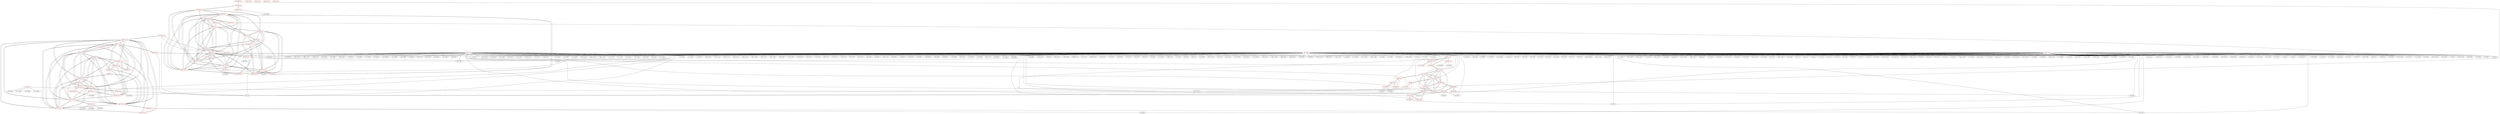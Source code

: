 graph {
	468 [label="(468) T11_T1" color=red]
	480 [label="(480) R24_T1"]
	488 [label="(488) R28_T1_T"]
	484 [label="(484) R32_t1"]
	469 [label="(469) T12_T1" color=red]
	485 [label="(485) R33_T1"]
	478 [label="(478) R29_T1"]
	479 [label="(479) R25_T1"]
	470 [label="(470) T13_T1" color=red]
	482 [label="(482) R30_T1"]
	486 [label="(486) R34_T1"]
	481 [label="(481) R26_T1"]
	471 [label="(471) T14_T1" color=red]
	483 [label="(483) R31_T1"]
	491 [label="(491) R80_P3"]
	474 [label="(474) T17_T1"]
	487 [label="(487) R35_T1"]
	473 [label="(473) T16_T1"]
	472 [label="(472) T15_T1"]
	472 [label="(472) T15_T1" color=red]
	484 [label="(484) R32_t1"]
	491 [label="(491) R80_P3"]
	474 [label="(474) T17_T1"]
	487 [label="(487) R35_T1"]
	473 [label="(473) T16_T1"]
	471 [label="(471) T14_T1"]
	473 [label="(473) T16_T1" color=red]
	485 [label="(485) R33_T1"]
	491 [label="(491) R80_P3"]
	474 [label="(474) T17_T1"]
	487 [label="(487) R35_T1"]
	472 [label="(472) T15_T1"]
	471 [label="(471) T14_T1"]
	474 [label="(474) T17_T1" color=red]
	486 [label="(486) R34_T1"]
	491 [label="(491) R80_P3"]
	487 [label="(487) R35_T1"]
	473 [label="(473) T16_T1"]
	472 [label="(472) T15_T1"]
	471 [label="(471) T14_T1"]
	475 [label="(475) R23_T1" color=red]
	321 [label="(321) JP902"]
	316 [label="(316) R910"]
	347 [label="(347) C906"]
	314 [label="(314) FB902"]
	467 [label="(467) T10_T1"]
	476 [label="(476) R27_T1" color=red]
	467 [label="(467) T10_T1"]
	483 [label="(483) R31_T1"]
	477 [label="(477) R28_T1" color=red]
	488 [label="(488) R28_T1_T"]
	478 [label="(478) R29_T1" color=red]
	485 [label="(485) R33_T1"]
	469 [label="(469) T12_T1"]
	479 [label="(479) R25_T1" color=red]
	148 [label="(148) J502"]
	144 [label="(144) FB501"]
	469 [label="(469) T12_T1"]
	480 [label="(480) R24_T1" color=red]
	132 [label="(132) JP405"]
	108 [label="(108) R415"]
	468 [label="(468) T11_T1"]
	481 [label="(481) R26_T1" color=red]
	60 [label="(60) U303"]
	470 [label="(470) T13_T1"]
	482 [label="(482) R30_T1" color=red]
	486 [label="(486) R34_T1"]
	470 [label="(470) T13_T1"]
	483 [label="(483) R31_T1" color=red]
	467 [label="(467) T10_T1"]
	476 [label="(476) R27_T1"]
	471 [label="(471) T14_T1"]
	484 [label="(484) R32_t1" color=red]
	472 [label="(472) T15_T1"]
	468 [label="(468) T11_T1"]
	488 [label="(488) R28_T1_T"]
	485 [label="(485) R33_T1" color=red]
	473 [label="(473) T16_T1"]
	478 [label="(478) R29_T1"]
	469 [label="(469) T12_T1"]
	486 [label="(486) R34_T1" color=red]
	474 [label="(474) T17_T1"]
	482 [label="(482) R30_T1"]
	470 [label="(470) T13_T1"]
	487 [label="(487) R35_T1" color=red]
	491 [label="(491) R80_P3"]
	474 [label="(474) T17_T1"]
	473 [label="(473) T16_T1"]
	472 [label="(472) T15_T1"]
	471 [label="(471) T14_T1"]
	488 [label="(488) R28_T1_T" color=red]
	468 [label="(468) T11_T1"]
	484 [label="(484) R32_t1"]
	477 [label="(477) R28_T1"]
	489 [label="(489) T80_P3" color=red]
	490 [label="(490) R81_P3"]
	492 [label="(492) R82_P3"]
	491 [label="(491) R80_P3"]
	490 [label="(490) R81_P3" color=red]
	37 [label="(37) SW201"]
	38 [label="(38) D201"]
	40 [label="(40) U201"]
	26 [label="(26) C210"]
	489 [label="(489) T80_P3"]
	491 [label="(491) R80_P3" color=red]
	474 [label="(474) T17_T1"]
	487 [label="(487) R35_T1"]
	473 [label="(473) T16_T1"]
	472 [label="(472) T15_T1"]
	471 [label="(471) T14_T1"]
	489 [label="(489) T80_P3"]
	492 [label="(492) R82_P3" color=red]
	28 [label="(28) R206"]
	489 [label="(489) T80_P3"]
	493 [label="(493) T10_T1_2" color=red]
	501 [label="(501) R23_T1_2"]
	509 [label="(509) R31_T1_2"]
	502 [label="(502) R27_T1_2"]
	499 [label="(499) T16_T1_2"]
	500 [label="(500) T17_T1_2"]
	498 [label="(498) T15_T1_2"]
	495 [label="(495) T12_T1_2"]
	497 [label="(497) T14_T1_2"]
	496 [label="(496) T13_T1_2"]
	494 [label="(494) T11_T1_2"]
	494 [label="(494) T11_T1_2" color=red]
	506 [label="(506) R24_T1_2"]
	503 [label="(503) R28_T1_2"]
	510 [label="(510) R32_t1_2"]
	493 [label="(493) T10_T1_2"]
	499 [label="(499) T16_T1_2"]
	500 [label="(500) T17_T1_2"]
	498 [label="(498) T15_T1_2"]
	495 [label="(495) T12_T1_2"]
	497 [label="(497) T14_T1_2"]
	496 [label="(496) T13_T1_2"]
	495 [label="(495) T12_T1_2" color=red]
	511 [label="(511) R33_T1_2"]
	504 [label="(504) R29_T1_2"]
	505 [label="(505) R25_T1_2"]
	493 [label="(493) T10_T1_2"]
	499 [label="(499) T16_T1_2"]
	500 [label="(500) T17_T1_2"]
	498 [label="(498) T15_T1_2"]
	497 [label="(497) T14_T1_2"]
	496 [label="(496) T13_T1_2"]
	494 [label="(494) T11_T1_2"]
	496 [label="(496) T13_T1_2" color=red]
	508 [label="(508) R30_T1_2"]
	514 [label="(514) R34_T1_T_2"]
	507 [label="(507) R26_T1_2"]
	493 [label="(493) T10_T1_2"]
	499 [label="(499) T16_T1_2"]
	500 [label="(500) T17_T1_2"]
	498 [label="(498) T15_T1_2"]
	495 [label="(495) T12_T1_2"]
	497 [label="(497) T14_T1_2"]
	494 [label="(494) T11_T1_2"]
	497 [label="(497) T14_T1_2" color=red]
	493 [label="(493) T10_T1_2"]
	499 [label="(499) T16_T1_2"]
	500 [label="(500) T17_T1_2"]
	498 [label="(498) T15_T1_2"]
	495 [label="(495) T12_T1_2"]
	496 [label="(496) T13_T1_2"]
	494 [label="(494) T11_T1_2"]
	509 [label="(509) R31_T1_2"]
	517 [label="(517) R80_P3_2"]
	513 [label="(513) R35_T1_2"]
	498 [label="(498) T15_T1_2" color=red]
	510 [label="(510) R32_t1_2"]
	493 [label="(493) T10_T1_2"]
	499 [label="(499) T16_T1_2"]
	500 [label="(500) T17_T1_2"]
	495 [label="(495) T12_T1_2"]
	497 [label="(497) T14_T1_2"]
	496 [label="(496) T13_T1_2"]
	494 [label="(494) T11_T1_2"]
	517 [label="(517) R80_P3_2"]
	513 [label="(513) R35_T1_2"]
	499 [label="(499) T16_T1_2" color=red]
	511 [label="(511) R33_T1_2"]
	493 [label="(493) T10_T1_2"]
	500 [label="(500) T17_T1_2"]
	498 [label="(498) T15_T1_2"]
	495 [label="(495) T12_T1_2"]
	497 [label="(497) T14_T1_2"]
	496 [label="(496) T13_T1_2"]
	494 [label="(494) T11_T1_2"]
	517 [label="(517) R80_P3_2"]
	513 [label="(513) R35_T1_2"]
	500 [label="(500) T17_T1_2" color=red]
	512 [label="(512) R34_T1_2"]
	493 [label="(493) T10_T1_2"]
	499 [label="(499) T16_T1_2"]
	498 [label="(498) T15_T1_2"]
	495 [label="(495) T12_T1_2"]
	497 [label="(497) T14_T1_2"]
	496 [label="(496) T13_T1_2"]
	494 [label="(494) T11_T1_2"]
	517 [label="(517) R80_P3_2"]
	513 [label="(513) R35_T1_2"]
	501 [label="(501) R23_T1_2" color=red]
	434 [label="(434) U1302"]
	493 [label="(493) T10_T1_2"]
	502 [label="(502) R27_T1_2" color=red]
	508 [label="(508) R30_T1_2"]
	513 [label="(513) R35_T1_2"]
	504 [label="(504) R29_T1_2"]
	503 [label="(503) R28_T1_2"]
	493 [label="(493) T10_T1_2"]
	509 [label="(509) R31_T1_2"]
	503 [label="(503) R28_T1_2" color=red]
	508 [label="(508) R30_T1_2"]
	513 [label="(513) R35_T1_2"]
	504 [label="(504) R29_T1_2"]
	502 [label="(502) R27_T1_2"]
	494 [label="(494) T11_T1_2"]
	510 [label="(510) R32_t1_2"]
	504 [label="(504) R29_T1_2" color=red]
	508 [label="(508) R30_T1_2"]
	513 [label="(513) R35_T1_2"]
	503 [label="(503) R28_T1_2"]
	502 [label="(502) R27_T1_2"]
	511 [label="(511) R33_T1_2"]
	495 [label="(495) T12_T1_2"]
	505 [label="(505) R25_T1_2" color=red]
	268 [label="(268) D811"]
	273 [label="(273) R815"]
	495 [label="(495) T12_T1_2"]
	506 [label="(506) R24_T1_2" color=red]
	288 [label="(288) R817"]
	260 [label="(260) U801"]
	40 [label="(40) U201"]
	252 [label="(252) R810"]
	494 [label="(494) T11_T1_2"]
	507 [label="(507) R26_T1_2" color=red]
	137 [label="(137) U501"]
	496 [label="(496) T13_T1_2"]
	508 [label="(508) R30_T1_2" color=red]
	513 [label="(513) R35_T1_2"]
	504 [label="(504) R29_T1_2"]
	503 [label="(503) R28_T1_2"]
	502 [label="(502) R27_T1_2"]
	514 [label="(514) R34_T1_T_2"]
	496 [label="(496) T13_T1_2"]
	509 [label="(509) R31_T1_2" color=red]
	493 [label="(493) T10_T1_2"]
	502 [label="(502) R27_T1_2"]
	497 [label="(497) T14_T1_2"]
	510 [label="(510) R32_t1_2" color=red]
	498 [label="(498) T15_T1_2"]
	494 [label="(494) T11_T1_2"]
	503 [label="(503) R28_T1_2"]
	511 [label="(511) R33_T1_2" color=red]
	499 [label="(499) T16_T1_2"]
	504 [label="(504) R29_T1_2"]
	495 [label="(495) T12_T1_2"]
	512 [label="(512) R34_T1_2" color=red]
	500 [label="(500) T17_T1_2"]
	514 [label="(514) R34_T1_T_2"]
	513 [label="(513) R35_T1_2" color=red]
	508 [label="(508) R30_T1_2"]
	504 [label="(504) R29_T1_2"]
	503 [label="(503) R28_T1_2"]
	502 [label="(502) R27_T1_2"]
	517 [label="(517) R80_P3_2"]
	500 [label="(500) T17_T1_2"]
	499 [label="(499) T16_T1_2"]
	498 [label="(498) T15_T1_2"]
	497 [label="(497) T14_T1_2"]
	514 [label="(514) R34_T1_T_2" color=red]
	508 [label="(508) R30_T1_2"]
	496 [label="(496) T13_T1_2"]
	512 [label="(512) R34_T1_2"]
	515 [label="(515) T80_P3_2" color=red]
	516 [label="(516) R81_P3_2"]
	518 [label="(518) R82_P3_2"]
	517 [label="(517) R80_P3_2"]
	516 [label="(516) R81_P3_2" color=red]
	145 [label="(145) TR501"]
	515 [label="(515) T80_P3_2"]
	517 [label="(517) R80_P3_2" color=red]
	500 [label="(500) T17_T1_2"]
	513 [label="(513) R35_T1_2"]
	499 [label="(499) T16_T1_2"]
	498 [label="(498) T15_T1_2"]
	497 [label="(497) T14_T1_2"]
	515 [label="(515) T80_P3_2"]
	518 [label="(518) R82_P3_2" color=red]
	148 [label="(148) J502"]
	515 [label="(515) T80_P3_2"]
	519 [label="(519) T10_T1_3" color=red]
	527 [label="(527) R23_T1_3"]
	535 [label="(535) R31_T1_3"]
	528 [label="(528) R27_T1_3"]
	525 [label="(525) T16_T1_3"]
	526 [label="(526) T17_T1_3"]
	524 [label="(524) T15_T1_3"]
	521 [label="(521) T12_T1_3"]
	523 [label="(523) T14_T1_3"]
	522 [label="(522) T13_T1_3"]
	520 [label="(520) T11_T1_3"]
	520 [label="(520) T11_T1_3" color=red]
	532 [label="(532) R24_T1_3"]
	529 [label="(529) R28_T1_3"]
	536 [label="(536) R32_t1_3"]
	519 [label="(519) T10_T1_3"]
	525 [label="(525) T16_T1_3"]
	526 [label="(526) T17_T1_3"]
	524 [label="(524) T15_T1_3"]
	521 [label="(521) T12_T1_3"]
	523 [label="(523) T14_T1_3"]
	522 [label="(522) T13_T1_3"]
	521 [label="(521) T12_T1_3" color=red]
	537 [label="(537) R33_T1_3"]
	530 [label="(530) R29_T1_3"]
	531 [label="(531) R25_T1_3"]
	519 [label="(519) T10_T1_3"]
	525 [label="(525) T16_T1_3"]
	526 [label="(526) T17_T1_3"]
	524 [label="(524) T15_T1_3"]
	523 [label="(523) T14_T1_3"]
	522 [label="(522) T13_T1_3"]
	520 [label="(520) T11_T1_3"]
	522 [label="(522) T13_T1_3" color=red]
	534 [label="(534) R30_T1_3"]
	538 [label="(538) R34_T1_3"]
	533 [label="(533) R26_T1_3"]
	519 [label="(519) T10_T1_3"]
	525 [label="(525) T16_T1_3"]
	526 [label="(526) T17_T1_3"]
	524 [label="(524) T15_T1_3"]
	521 [label="(521) T12_T1_3"]
	523 [label="(523) T14_T1_3"]
	520 [label="(520) T11_T1_3"]
	523 [label="(523) T14_T1_3" color=red]
	519 [label="(519) T10_T1_3"]
	525 [label="(525) T16_T1_3"]
	526 [label="(526) T17_T1_3"]
	524 [label="(524) T15_T1_3"]
	521 [label="(521) T12_T1_3"]
	522 [label="(522) T13_T1_3"]
	520 [label="(520) T11_T1_3"]
	535 [label="(535) R31_T1_3"]
	543 [label="(543) R80_P3_3"]
	539 [label="(539) R35_T1_3"]
	524 [label="(524) T15_T1_3" color=red]
	536 [label="(536) R32_t1_3"]
	519 [label="(519) T10_T1_3"]
	525 [label="(525) T16_T1_3"]
	526 [label="(526) T17_T1_3"]
	521 [label="(521) T12_T1_3"]
	523 [label="(523) T14_T1_3"]
	522 [label="(522) T13_T1_3"]
	520 [label="(520) T11_T1_3"]
	543 [label="(543) R80_P3_3"]
	539 [label="(539) R35_T1_3"]
	525 [label="(525) T16_T1_3" color=red]
	537 [label="(537) R33_T1_3"]
	519 [label="(519) T10_T1_3"]
	526 [label="(526) T17_T1_3"]
	524 [label="(524) T15_T1_3"]
	521 [label="(521) T12_T1_3"]
	523 [label="(523) T14_T1_3"]
	522 [label="(522) T13_T1_3"]
	520 [label="(520) T11_T1_3"]
	543 [label="(543) R80_P3_3"]
	539 [label="(539) R35_T1_3"]
	526 [label="(526) T17_T1_3" color=red]
	538 [label="(538) R34_T1_3"]
	519 [label="(519) T10_T1_3"]
	525 [label="(525) T16_T1_3"]
	524 [label="(524) T15_T1_3"]
	521 [label="(521) T12_T1_3"]
	523 [label="(523) T14_T1_3"]
	522 [label="(522) T13_T1_3"]
	520 [label="(520) T11_T1_3"]
	543 [label="(543) R80_P3_3"]
	539 [label="(539) R35_T1_3"]
	527 [label="(527) R23_T1_3" color=red]
	118 [label="(118) R401"]
	92 [label="(92) U401"]
	40 [label="(40) U201"]
	519 [label="(519) T10_T1_3"]
	528 [label="(528) R27_T1_3" color=red]
	534 [label="(534) R30_T1_3"]
	539 [label="(539) R35_T1_3"]
	530 [label="(530) R29_T1_3"]
	540 [label="(540) R28_T1_T_3"]
	519 [label="(519) T10_T1_3"]
	535 [label="(535) R31_T1_3"]
	529 [label="(529) R28_T1_3" color=red]
	520 [label="(520) T11_T1_3"]
	536 [label="(536) R32_t1_3"]
	540 [label="(540) R28_T1_T_3"]
	530 [label="(530) R29_T1_3" color=red]
	534 [label="(534) R30_T1_3"]
	539 [label="(539) R35_T1_3"]
	540 [label="(540) R28_T1_T_3"]
	528 [label="(528) R27_T1_3"]
	537 [label="(537) R33_T1_3"]
	521 [label="(521) T12_T1_3"]
	531 [label="(531) R25_T1_3" color=red]
	340 [label="(340) JP908"]
	338 [label="(338) R920"]
	337 [label="(337) R919"]
	521 [label="(521) T12_T1_3"]
	532 [label="(532) R24_T1_3" color=red]
	40 [label="(40) U201"]
	158 [label="(158) J601"]
	168 [label="(168) D601"]
	520 [label="(520) T11_T1_3"]
	533 [label="(533) R26_T1_3" color=red]
	56 [label="(56) R306"]
	50 [label="(50) U302"]
	522 [label="(522) T13_T1_3"]
	534 [label="(534) R30_T1_3" color=red]
	539 [label="(539) R35_T1_3"]
	530 [label="(530) R29_T1_3"]
	540 [label="(540) R28_T1_T_3"]
	528 [label="(528) R27_T1_3"]
	538 [label="(538) R34_T1_3"]
	522 [label="(522) T13_T1_3"]
	535 [label="(535) R31_T1_3" color=red]
	519 [label="(519) T10_T1_3"]
	528 [label="(528) R27_T1_3"]
	523 [label="(523) T14_T1_3"]
	536 [label="(536) R32_t1_3" color=red]
	524 [label="(524) T15_T1_3"]
	520 [label="(520) T11_T1_3"]
	529 [label="(529) R28_T1_3"]
	537 [label="(537) R33_T1_3" color=red]
	525 [label="(525) T16_T1_3"]
	530 [label="(530) R29_T1_3"]
	521 [label="(521) T12_T1_3"]
	538 [label="(538) R34_T1_3" color=red]
	526 [label="(526) T17_T1_3"]
	534 [label="(534) R30_T1_3"]
	522 [label="(522) T13_T1_3"]
	539 [label="(539) R35_T1_3" color=red]
	534 [label="(534) R30_T1_3"]
	530 [label="(530) R29_T1_3"]
	540 [label="(540) R28_T1_T_3"]
	528 [label="(528) R27_T1_3"]
	543 [label="(543) R80_P3_3"]
	526 [label="(526) T17_T1_3"]
	525 [label="(525) T16_T1_3"]
	524 [label="(524) T15_T1_3"]
	523 [label="(523) T14_T1_3"]
	540 [label="(540) R28_T1_T_3" color=red]
	534 [label="(534) R30_T1_3"]
	539 [label="(539) R35_T1_3"]
	530 [label="(530) R29_T1_3"]
	528 [label="(528) R27_T1_3"]
	529 [label="(529) R28_T1_3"]
	541 [label="(541) T80_P3_3" color=red]
	542 [label="(542) R81_P3_3"]
	544 [label="(544) R82_P3_3"]
	543 [label="(543) R80_P3_3"]
	542 [label="(542) R81_P3_3" color=red]
	40 [label="(40) U201"]
	239 [label="(239) Q802"]
	541 [label="(541) T80_P3_3"]
	543 [label="(543) R80_P3_3" color=red]
	526 [label="(526) T17_T1_3"]
	539 [label="(539) R35_T1_3"]
	525 [label="(525) T16_T1_3"]
	524 [label="(524) T15_T1_3"]
	523 [label="(523) T14_T1_3"]
	541 [label="(541) T80_P3_3"]
	544 [label="(544) R82_P3_3" color=red]
	234 [label="(234) R805"]
	541 [label="(541) T80_P3_3"]
	545 [label="(545) +1.5V" color=red]
	546 [label="(546) +1.2V" color=red]
	547 [label="(547) +5V" color=red]
	396 [label="(396) D1106"]
	231 [label="(231) D807"]
	260 [label="(260) U801"]
	406 [label="(406) C1106"]
	384 [label="(384) U1101"]
	250 [label="(250) C801"]
	150 [label="(150) TH603"]
	101 [label="(101) U403"]
	241 [label="(241) D808"]
	242 [label="(242) D806"]
	243 [label="(243) D804"]
	244 [label="(244) D802"]
	251 [label="(251) C805"]
	247 [label="(247) D805"]
	248 [label="(248) D801"]
	249 [label="(249) D803"]
	391 [label="(391) D1104"]
	263 [label="(263) C802"]
	264 [label="(264) C806"]
	266 [label="(266) U802"]
	386 [label="(386) L1101"]
	93 [label="(93) C402"]
	113 [label="(113) C401"]
	118 [label="(118) R401"]
	400 [label="(400) U1102"]
	103 [label="(103) C405"]
	102 [label="(102) C409"]
	92 [label="(92) U401"]
	395 [label="(395) R1101"]
	272 [label="(272) U803"]
	140 [label="(140) C501"]
	100 [label="(100) R406"]
	389 [label="(389) C1102"]
	255 [label="(255) K802"]
	399 [label="(399) D1103"]
	254 [label="(254) K801"]
	270 [label="(270) C807"]
	256 [label="(256) K803"]
	269 [label="(269) C803"]
	275 [label="(275) C804"]
	257 [label="(257) K804"]
	137 [label="(137) U501"]
	278 [label="(278) U804"]
	276 [label="(276) C808"]
	482 [label="(482) R30_T1"]
	487 [label="(487) R35_T1"]
	478 [label="(478) R29_T1"]
	477 [label="(477) R28_T1"]
	476 [label="(476) R27_T1"]
	548 [label="(548) +3.3V" color=red]
	174 [label="(174) D611"]
	455 [label="(455) U1303"]
	172 [label="(172) D607"]
	381 [label="(381) U1001"]
	171 [label="(171) D605"]
	452 [label="(452) R1311"]
	443 [label="(443) C1317"]
	449 [label="(449) FB1302"]
	175 [label="(175) D614"]
	451 [label="(451) C1318"]
	441 [label="(441) C1315"]
	170 [label="(170) D603"]
	169 [label="(169) D602"]
	440 [label="(440) C1314"]
	173 [label="(173) D609"]
	372 [label="(372) R1003"]
	167 [label="(167) D632"]
	436 [label="(436) J1303"]
	380 [label="(380) C1002"]
	369 [label="(369) U1002"]
	184 [label="(184) D604"]
	149 [label="(149) TH601"]
	165 [label="(165) D630"]
	182 [label="(182) D626"]
	183 [label="(183) D629"]
	376 [label="(376) R1005"]
	177 [label="(177) D615"]
	379 [label="(379) C1003"]
	446 [label="(446) C1302"]
	168 [label="(168) D601"]
	176 [label="(176) D618"]
	442 [label="(442) C1316"]
	185 [label="(185) D606"]
	361 [label="(361) R1011"]
	458 [label="(458) R1301"]
	164 [label="(164) D627"]
	454 [label="(454) R1309"]
	453 [label="(453) R1310"]
	370 [label="(370) U1003"]
	382 [label="(382) C1001"]
	160 [label="(160) D617"]
	360 [label="(360) Q1001"]
	161 [label="(161) D619"]
	162 [label="(162) D621"]
	457 [label="(457) U1301"]
	166 [label="(166) D631"]
	163 [label="(163) D624"]
	40 [label="(40) U201"]
	463 [label="(463) C1301"]
	119 [label="(119) U402"]
	46 [label="(46) C201"]
	198 [label="(198) R718"]
	203 [label="(203) R719"]
	202 [label="(202) D703"]
	207 [label="(207) D704"]
	462 [label="(462) U1305"]
	197 [label="(197) D702"]
	126 [label="(126) C406"]
	25 [label="(25) C227"]
	23 [label="(23) C223"]
	22 [label="(22) C221"]
	21 [label="(21) C218"]
	20 [label="(20) C217"]
	24 [label="(24) C224"]
	35 [label="(35) C230"]
	32 [label="(32) R202"]
	31 [label="(31) R201"]
	19 [label="(19) C205"]
	18 [label="(18) C214"]
	14 [label="(14) C231"]
	28 [label="(28) R206"]
	433 [label="(433) FB1301"]
	430 [label="(430) R1304"]
	218 [label="(218) R722"]
	217 [label="(217) D706"]
	223 [label="(223) R723"]
	222 [label="(222) D707"]
	228 [label="(228) R724"]
	227 [label="(227) D708"]
	434 [label="(434) U1302"]
	193 [label="(193) R717"]
	45 [label="(45) U202"]
	208 [label="(208) R720"]
	190 [label="(190) D701"]
	213 [label="(213) R721"]
	212 [label="(212) D705"]
	400 [label="(400) U1102"]
	57 [label="(57) D302"]
	56 [label="(56) R306"]
	410 [label="(410) TP1101"]
	397 [label="(397) FB1101"]
	411 [label="(411) TP1102"]
	142 [label="(142) R502"]
	50 [label="(50) U302"]
	51 [label="(51) J301"]
	54 [label="(54) U301"]
	402 [label="(402) D1108"]
	90 [label="(90) FB303"]
	60 [label="(60) U303"]
	91 [label="(91) FB304"]
	390 [label="(390) C1103"]
	69 [label="(69) C312"]
	63 [label="(63) C302"]
	62 [label="(62) C301"]
	84 [label="(84) R301"]
	83 [label="(83) R316"]
	72 [label="(72) C313"]
	549 [label="(549) +1.0V" color=red]
	550 [label="(550) +1.8V" color=red]
	551 [label="(551) GND" color=red]
	184 [label="(184) D604"]
	185 [label="(185) D606"]
	54 [label="(54) U301"]
	148 [label="(148) J502"]
	139 [label="(139) C502"]
	58 [label="(58) C303"]
	169 [label="(169) D602"]
	59 [label="(59) R309"]
	140 [label="(140) C501"]
	143 [label="(143) R501"]
	141 [label="(141) FB502"]
	146 [label="(146) C503"]
	60 [label="(60) U303"]
	137 [label="(137) U501"]
	50 [label="(50) U302"]
	64 [label="(64) C304"]
	63 [label="(63) C302"]
	62 [label="(62) C301"]
	167 [label="(167) D632"]
	166 [label="(166) D631"]
	65 [label="(65) C305"]
	182 [label="(182) D626"]
	168 [label="(168) D601"]
	441 [label="(441) C1315"]
	68 [label="(68) C309"]
	67 [label="(67) C310"]
	66 [label="(66) C307"]
	48 [label="(48) C306"]
	174 [label="(174) D611"]
	49 [label="(49) C308"]
	173 [label="(173) D609"]
	172 [label="(172) D607"]
	171 [label="(171) D605"]
	170 [label="(170) D603"]
	87 [label="(87) C317"]
	86 [label="(86) C311"]
	183 [label="(183) D629"]
	175 [label="(175) D614"]
	463 [label="(463) C1301"]
	462 [label="(462) U1305"]
	464 [label="(464) FB1303"]
	461 [label="(461) C1319"]
	460 [label="(460) C1310"]
	272 [label="(272) U803"]
	274 [label="(274) D812"]
	271 [label="(271) R812"]
	251 [label="(251) C805"]
	277 [label="(277) R813"]
	276 [label="(276) C808"]
	275 [label="(275) C804"]
	278 [label="(278) U804"]
	268 [label="(268) D811"]
	269 [label="(269) C803"]
	270 [label="(270) C807"]
	451 [label="(451) C1318"]
	456 [label="(456) C1305"]
	455 [label="(455) U1303"]
	431 [label="(431) C1311"]
	434 [label="(434) U1302"]
	440 [label="(440) C1314"]
	439 [label="(439) C1313"]
	438 [label="(438) C1312"]
	448 [label="(448) C1303"]
	447 [label="(447) C1308"]
	445 [label="(445) C1307"]
	444 [label="(444) C1306"]
	443 [label="(443) C1317"]
	442 [label="(442) C1316"]
	446 [label="(446) C1302"]
	436 [label="(436) J1303"]
	457 [label="(457) U1301"]
	459 [label="(459) J1302"]
	432 [label="(432) C1309"]
	429 [label="(429) R1303"]
	252 [label="(252) R810"]
	220 [label="(220) C706"]
	210 [label="(210) C704"]
	225 [label="(225) C707"]
	191 [label="(191) U701"]
	192 [label="(192) U702"]
	230 [label="(230) C708"]
	215 [label="(215) C705"]
	158 [label="(158) J601"]
	157 [label="(157) J604"]
	165 [label="(165) D630"]
	164 [label="(164) D627"]
	163 [label="(163) D624"]
	162 [label="(162) D621"]
	161 [label="(161) D619"]
	160 [label="(160) D617"]
	155 [label="(155) J602"]
	177 [label="(177) D615"]
	176 [label="(176) D618"]
	195 [label="(195) C701"]
	240 [label="(240) Q801"]
	250 [label="(250) C801"]
	246 [label="(246) J805"]
	262 [label="(262) D810"]
	263 [label="(263) C802"]
	264 [label="(264) C806"]
	265 [label="(265) R811"]
	266 [label="(266) U802"]
	260 [label="(260) U801"]
	284 [label="(284) Q805"]
	285 [label="(285) Q806"]
	286 [label="(286) Q807"]
	287 [label="(287) Q808"]
	200 [label="(200) C702"]
	232 [label="(232) D809"]
	233 [label="(233) R808"]
	234 [label="(234) R805"]
	205 [label="(205) C703"]
	239 [label="(239) Q802"]
	238 [label="(238) Q803"]
	237 [label="(237) Q804"]
	236 [label="(236) R806"]
	235 [label="(235) R804"]
	394 [label="(394) D1105"]
	400 [label="(400) U1102"]
	99 [label="(99) J402"]
	393 [label="(393) D1107"]
	128 [label="(128) C408"]
	101 [label="(101) U403"]
	92 [label="(92) U401"]
	93 [label="(93) C402"]
	388 [label="(388) D1102"]
	126 [label="(126) C406"]
	127 [label="(127) C407"]
	398 [label="(398) FB1102"]
	407 [label="(407) J1102"]
	102 [label="(102) C409"]
	103 [label="(103) C405"]
	116 [label="(116) R410"]
	106 [label="(106) D404"]
	107 [label="(107) J403"]
	109 [label="(109) C410"]
	96 [label="(96) D402"]
	97 [label="(97) D403"]
	396 [label="(396) D1106"]
	112 [label="(112) R402"]
	409 [label="(409) J1101"]
	113 [label="(113) C401"]
	24 [label="(24) C224"]
	25 [label="(25) C227"]
	26 [label="(26) C210"]
	14 [label="(14) C231"]
	390 [label="(390) C1103"]
	23 [label="(23) C223"]
	40 [label="(40) U201"]
	21 [label="(21) C218"]
	15 [label="(15) C203"]
	18 [label="(18) C214"]
	29 [label="(29) X202"]
	30 [label="(30) C207"]
	35 [label="(35) C230"]
	19 [label="(19) C205"]
	20 [label="(20) C217"]
	22 [label="(22) C221"]
	389 [label="(389) C1102"]
	119 [label="(119) U402"]
	117 [label="(117) R409"]
	384 [label="(384) U1101"]
	385 [label="(385) C1101"]
	37 [label="(37) SW201"]
	39 [label="(39) C204"]
	378 [label="(378) R1014"]
	377 [label="(377) R1004"]
	379 [label="(379) C1003"]
	375 [label="(375) R1007"]
	374 [label="(374) R1006"]
	363 [label="(363) R1015"]
	365 [label="(365) C1004"]
	366 [label="(366) D1001"]
	370 [label="(370) U1003"]
	369 [label="(369) U1002"]
	368 [label="(368) J1001"]
	373 [label="(373) R1001"]
	383 [label="(383) R1009"]
	406 [label="(406) C1106"]
	405 [label="(405) C1105"]
	382 [label="(382) C1001"]
	381 [label="(381) U1001"]
	380 [label="(380) C1002"]
	134 [label="(134) R408"]
	411 [label="(411) TP1102"]
	410 [label="(410) TP1101"]
	135 [label="(135) R403"]
	371 [label="(371) R1002"]
	364 [label="(364) C1005"]
	69 [label="(69) C312"]
	42 [label="(42) D203"]
	46 [label="(46) C201"]
	41 [label="(41) D202"]
	45 [label="(45) U202"]
	401 [label="(401) BT1101"]
	403 [label="(403) C1104"]
	70 [label="(70) C314"]
	71 [label="(71) C315"]
	72 [label="(72) C313"]
	73 [label="(73) C316"]
	467 [label="(467) T10_T1"]
	473 [label="(473) T16_T1"]
	474 [label="(474) T17_T1"]
	472 [label="(472) T15_T1"]
	469 [label="(469) T12_T1"]
	471 [label="(471) T14_T1"]
	470 [label="(470) T13_T1"]
	468 [label="(468) T11_T1"]
	468 -- 480
	468 -- 488
	468 -- 484
	469 -- 485
	469 -- 478
	469 -- 479
	470 -- 482
	470 -- 486
	470 -- 481
	471 -- 483
	471 -- 491
	471 -- 474
	471 -- 487
	471 -- 473
	471 -- 472
	472 -- 484
	472 -- 491
	472 -- 474
	472 -- 487
	472 -- 473
	472 -- 471
	473 -- 485
	473 -- 491
	473 -- 474
	473 -- 487
	473 -- 472
	473 -- 471
	474 -- 486
	474 -- 491
	474 -- 487
	474 -- 473
	474 -- 472
	474 -- 471
	475 -- 321
	475 -- 316
	475 -- 347
	475 -- 314
	475 -- 467
	476 -- 467
	476 -- 483
	477 -- 488
	478 -- 485
	478 -- 469
	479 -- 148
	479 -- 144
	479 -- 469
	480 -- 132
	480 -- 108
	480 -- 468
	481 -- 60
	481 -- 470
	482 -- 486
	482 -- 470
	483 -- 467
	483 -- 476
	483 -- 471
	484 -- 472
	484 -- 468
	484 -- 488
	485 -- 473
	485 -- 478
	485 -- 469
	486 -- 474
	486 -- 482
	486 -- 470
	487 -- 491
	487 -- 474
	487 -- 473
	487 -- 472
	487 -- 471
	488 -- 468
	488 -- 484
	488 -- 477
	489 -- 490
	489 -- 492
	489 -- 491
	490 -- 37
	490 -- 38
	490 -- 40
	490 -- 26
	490 -- 489
	491 -- 474
	491 -- 487
	491 -- 473
	491 -- 472
	491 -- 471
	491 -- 489
	492 -- 28
	492 -- 489
	493 -- 501
	493 -- 509
	493 -- 502
	493 -- 499
	493 -- 500
	493 -- 498
	493 -- 495
	493 -- 497
	493 -- 496
	493 -- 494
	494 -- 506
	494 -- 503
	494 -- 510
	494 -- 493
	494 -- 499
	494 -- 500
	494 -- 498
	494 -- 495
	494 -- 497
	494 -- 496
	495 -- 511
	495 -- 504
	495 -- 505
	495 -- 493
	495 -- 499
	495 -- 500
	495 -- 498
	495 -- 497
	495 -- 496
	495 -- 494
	496 -- 508
	496 -- 514
	496 -- 507
	496 -- 493
	496 -- 499
	496 -- 500
	496 -- 498
	496 -- 495
	496 -- 497
	496 -- 494
	497 -- 493
	497 -- 499
	497 -- 500
	497 -- 498
	497 -- 495
	497 -- 496
	497 -- 494
	497 -- 509
	497 -- 517
	497 -- 513
	498 -- 510
	498 -- 493
	498 -- 499
	498 -- 500
	498 -- 495
	498 -- 497
	498 -- 496
	498 -- 494
	498 -- 517
	498 -- 513
	499 -- 511
	499 -- 493
	499 -- 500
	499 -- 498
	499 -- 495
	499 -- 497
	499 -- 496
	499 -- 494
	499 -- 517
	499 -- 513
	500 -- 512
	500 -- 493
	500 -- 499
	500 -- 498
	500 -- 495
	500 -- 497
	500 -- 496
	500 -- 494
	500 -- 517
	500 -- 513
	501 -- 434
	501 -- 493
	502 -- 508
	502 -- 513
	502 -- 504
	502 -- 503
	502 -- 493
	502 -- 509
	503 -- 508
	503 -- 513
	503 -- 504
	503 -- 502
	503 -- 494
	503 -- 510
	504 -- 508
	504 -- 513
	504 -- 503
	504 -- 502
	504 -- 511
	504 -- 495
	505 -- 268
	505 -- 273
	505 -- 495
	506 -- 288
	506 -- 260
	506 -- 40
	506 -- 252
	506 -- 494
	507 -- 137
	507 -- 496
	508 -- 513
	508 -- 504
	508 -- 503
	508 -- 502
	508 -- 514
	508 -- 496
	509 -- 493
	509 -- 502
	509 -- 497
	510 -- 498
	510 -- 494
	510 -- 503
	511 -- 499
	511 -- 504
	511 -- 495
	512 -- 500
	512 -- 514
	513 -- 508
	513 -- 504
	513 -- 503
	513 -- 502
	513 -- 517
	513 -- 500
	513 -- 499
	513 -- 498
	513 -- 497
	514 -- 508
	514 -- 496
	514 -- 512
	515 -- 516
	515 -- 518
	515 -- 517
	516 -- 145
	516 -- 515
	517 -- 500
	517 -- 513
	517 -- 499
	517 -- 498
	517 -- 497
	517 -- 515
	518 -- 148
	518 -- 515
	519 -- 527
	519 -- 535
	519 -- 528
	519 -- 525
	519 -- 526
	519 -- 524
	519 -- 521
	519 -- 523
	519 -- 522
	519 -- 520
	520 -- 532
	520 -- 529
	520 -- 536
	520 -- 519
	520 -- 525
	520 -- 526
	520 -- 524
	520 -- 521
	520 -- 523
	520 -- 522
	521 -- 537
	521 -- 530
	521 -- 531
	521 -- 519
	521 -- 525
	521 -- 526
	521 -- 524
	521 -- 523
	521 -- 522
	521 -- 520
	522 -- 534
	522 -- 538
	522 -- 533
	522 -- 519
	522 -- 525
	522 -- 526
	522 -- 524
	522 -- 521
	522 -- 523
	522 -- 520
	523 -- 519
	523 -- 525
	523 -- 526
	523 -- 524
	523 -- 521
	523 -- 522
	523 -- 520
	523 -- 535
	523 -- 543
	523 -- 539
	524 -- 536
	524 -- 519
	524 -- 525
	524 -- 526
	524 -- 521
	524 -- 523
	524 -- 522
	524 -- 520
	524 -- 543
	524 -- 539
	525 -- 537
	525 -- 519
	525 -- 526
	525 -- 524
	525 -- 521
	525 -- 523
	525 -- 522
	525 -- 520
	525 -- 543
	525 -- 539
	526 -- 538
	526 -- 519
	526 -- 525
	526 -- 524
	526 -- 521
	526 -- 523
	526 -- 522
	526 -- 520
	526 -- 543
	526 -- 539
	527 -- 118
	527 -- 92
	527 -- 40
	527 -- 519
	528 -- 534
	528 -- 539
	528 -- 530
	528 -- 540
	528 -- 519
	528 -- 535
	529 -- 520
	529 -- 536
	529 -- 540
	530 -- 534
	530 -- 539
	530 -- 540
	530 -- 528
	530 -- 537
	530 -- 521
	531 -- 340
	531 -- 338
	531 -- 337
	531 -- 521
	532 -- 40
	532 -- 158
	532 -- 168
	532 -- 520
	533 -- 56
	533 -- 50
	533 -- 522
	534 -- 539
	534 -- 530
	534 -- 540
	534 -- 528
	534 -- 538
	534 -- 522
	535 -- 519
	535 -- 528
	535 -- 523
	536 -- 524
	536 -- 520
	536 -- 529
	537 -- 525
	537 -- 530
	537 -- 521
	538 -- 526
	538 -- 534
	538 -- 522
	539 -- 534
	539 -- 530
	539 -- 540
	539 -- 528
	539 -- 543
	539 -- 526
	539 -- 525
	539 -- 524
	539 -- 523
	540 -- 534
	540 -- 539
	540 -- 530
	540 -- 528
	540 -- 529
	541 -- 542
	541 -- 544
	541 -- 543
	542 -- 40
	542 -- 239
	542 -- 541
	543 -- 526
	543 -- 539
	543 -- 525
	543 -- 524
	543 -- 523
	543 -- 541
	544 -- 234
	544 -- 541
	547 -- 396
	547 -- 231
	547 -- 260
	547 -- 406
	547 -- 384
	547 -- 250
	547 -- 150
	547 -- 101
	547 -- 241
	547 -- 242
	547 -- 243
	547 -- 244
	547 -- 251
	547 -- 247
	547 -- 248
	547 -- 249
	547 -- 391
	547 -- 263
	547 -- 264
	547 -- 266
	547 -- 386
	547 -- 93
	547 -- 113
	547 -- 118
	547 -- 400
	547 -- 103
	547 -- 102
	547 -- 92
	547 -- 395
	547 -- 272
	547 -- 140
	547 -- 100
	547 -- 389
	547 -- 255
	547 -- 399
	547 -- 254
	547 -- 270
	547 -- 256
	547 -- 269
	547 -- 275
	547 -- 257
	547 -- 137
	547 -- 278
	547 -- 276
	547 -- 482
	547 -- 487
	547 -- 478
	547 -- 477
	547 -- 476
	548 -- 174
	548 -- 455
	548 -- 172
	548 -- 381
	548 -- 171
	548 -- 452
	548 -- 443
	548 -- 449
	548 -- 175
	548 -- 451
	548 -- 441
	548 -- 170
	548 -- 169
	548 -- 440
	548 -- 173
	548 -- 372
	548 -- 167
	548 -- 436
	548 -- 380
	548 -- 369
	548 -- 184
	548 -- 149
	548 -- 165
	548 -- 182
	548 -- 183
	548 -- 376
	548 -- 177
	548 -- 379
	548 -- 446
	548 -- 168
	548 -- 176
	548 -- 442
	548 -- 185
	548 -- 361
	548 -- 458
	548 -- 164
	548 -- 454
	548 -- 453
	548 -- 370
	548 -- 382
	548 -- 160
	548 -- 360
	548 -- 161
	548 -- 162
	548 -- 457
	548 -- 166
	548 -- 163
	548 -- 40
	548 -- 463
	548 -- 119
	548 -- 46
	548 -- 198
	548 -- 203
	548 -- 202
	548 -- 207
	548 -- 462
	548 -- 197
	548 -- 126
	548 -- 25
	548 -- 23
	548 -- 22
	548 -- 21
	548 -- 20
	548 -- 24
	548 -- 35
	548 -- 32
	548 -- 31
	548 -- 19
	548 -- 18
	548 -- 14
	548 -- 28
	548 -- 433
	548 -- 430
	548 -- 218
	548 -- 217
	548 -- 223
	548 -- 222
	548 -- 228
	548 -- 227
	548 -- 434
	548 -- 193
	548 -- 45
	548 -- 208
	548 -- 190
	548 -- 213
	548 -- 212
	548 -- 400
	548 -- 57
	548 -- 56
	548 -- 410
	548 -- 397
	548 -- 411
	548 -- 142
	548 -- 50
	548 -- 51
	548 -- 54
	548 -- 402
	548 -- 90
	548 -- 60
	548 -- 91
	548 -- 390
	548 -- 69
	548 -- 63
	548 -- 62
	548 -- 84
	548 -- 83
	548 -- 72
	551 -- 184
	551 -- 185
	551 -- 54
	551 -- 148
	551 -- 139
	551 -- 58
	551 -- 169
	551 -- 59
	551 -- 140
	551 -- 143
	551 -- 141
	551 -- 146
	551 -- 60
	551 -- 137
	551 -- 50
	551 -- 64
	551 -- 63
	551 -- 62
	551 -- 167
	551 -- 166
	551 -- 65
	551 -- 182
	551 -- 168
	551 -- 441
	551 -- 68
	551 -- 67
	551 -- 66
	551 -- 48
	551 -- 174
	551 -- 49
	551 -- 173
	551 -- 172
	551 -- 171
	551 -- 170
	551 -- 87
	551 -- 86
	551 -- 183
	551 -- 175
	551 -- 463
	551 -- 462
	551 -- 464
	551 -- 461
	551 -- 460
	551 -- 272
	551 -- 274
	551 -- 271
	551 -- 251
	551 -- 277
	551 -- 276
	551 -- 275
	551 -- 278
	551 -- 268
	551 -- 269
	551 -- 270
	551 -- 451
	551 -- 456
	551 -- 455
	551 -- 431
	551 -- 434
	551 -- 440
	551 -- 439
	551 -- 438
	551 -- 448
	551 -- 447
	551 -- 445
	551 -- 444
	551 -- 443
	551 -- 442
	551 -- 446
	551 -- 436
	551 -- 457
	551 -- 459
	551 -- 432
	551 -- 429
	551 -- 252
	551 -- 220
	551 -- 210
	551 -- 225
	551 -- 191
	551 -- 192
	551 -- 230
	551 -- 215
	551 -- 158
	551 -- 157
	551 -- 165
	551 -- 164
	551 -- 163
	551 -- 162
	551 -- 161
	551 -- 160
	551 -- 155
	551 -- 177
	551 -- 176
	551 -- 195
	551 -- 240
	551 -- 250
	551 -- 246
	551 -- 262
	551 -- 263
	551 -- 264
	551 -- 265
	551 -- 266
	551 -- 260
	551 -- 284
	551 -- 285
	551 -- 286
	551 -- 287
	551 -- 200
	551 -- 232
	551 -- 233
	551 -- 234
	551 -- 205
	551 -- 239
	551 -- 238
	551 -- 237
	551 -- 236
	551 -- 235
	551 -- 394
	551 -- 400
	551 -- 99
	551 -- 393
	551 -- 128
	551 -- 101
	551 -- 92
	551 -- 93
	551 -- 388
	551 -- 126
	551 -- 127
	551 -- 398
	551 -- 407
	551 -- 102
	551 -- 103
	551 -- 116
	551 -- 106
	551 -- 107
	551 -- 109
	551 -- 96
	551 -- 97
	551 -- 396
	551 -- 112
	551 -- 409
	551 -- 113
	551 -- 24
	551 -- 25
	551 -- 26
	551 -- 14
	551 -- 390
	551 -- 23
	551 -- 40
	551 -- 21
	551 -- 15
	551 -- 18
	551 -- 29
	551 -- 30
	551 -- 35
	551 -- 19
	551 -- 20
	551 -- 22
	551 -- 389
	551 -- 119
	551 -- 117
	551 -- 384
	551 -- 385
	551 -- 37
	551 -- 39
	551 -- 378
	551 -- 377
	551 -- 379
	551 -- 375
	551 -- 374
	551 -- 363
	551 -- 365
	551 -- 366
	551 -- 370
	551 -- 369
	551 -- 368
	551 -- 373
	551 -- 383
	551 -- 406
	551 -- 405
	551 -- 382
	551 -- 381
	551 -- 380
	551 -- 134
	551 -- 411
	551 -- 410
	551 -- 135
	551 -- 371
	551 -- 364
	551 -- 69
	551 -- 42
	551 -- 46
	551 -- 41
	551 -- 45
	551 -- 401
	551 -- 403
	551 -- 70
	551 -- 71
	551 -- 72
	551 -- 73
	551 -- 467
	551 -- 473
	551 -- 474
	551 -- 472
	551 -- 469
	551 -- 471
	551 -- 470
	551 -- 468
}